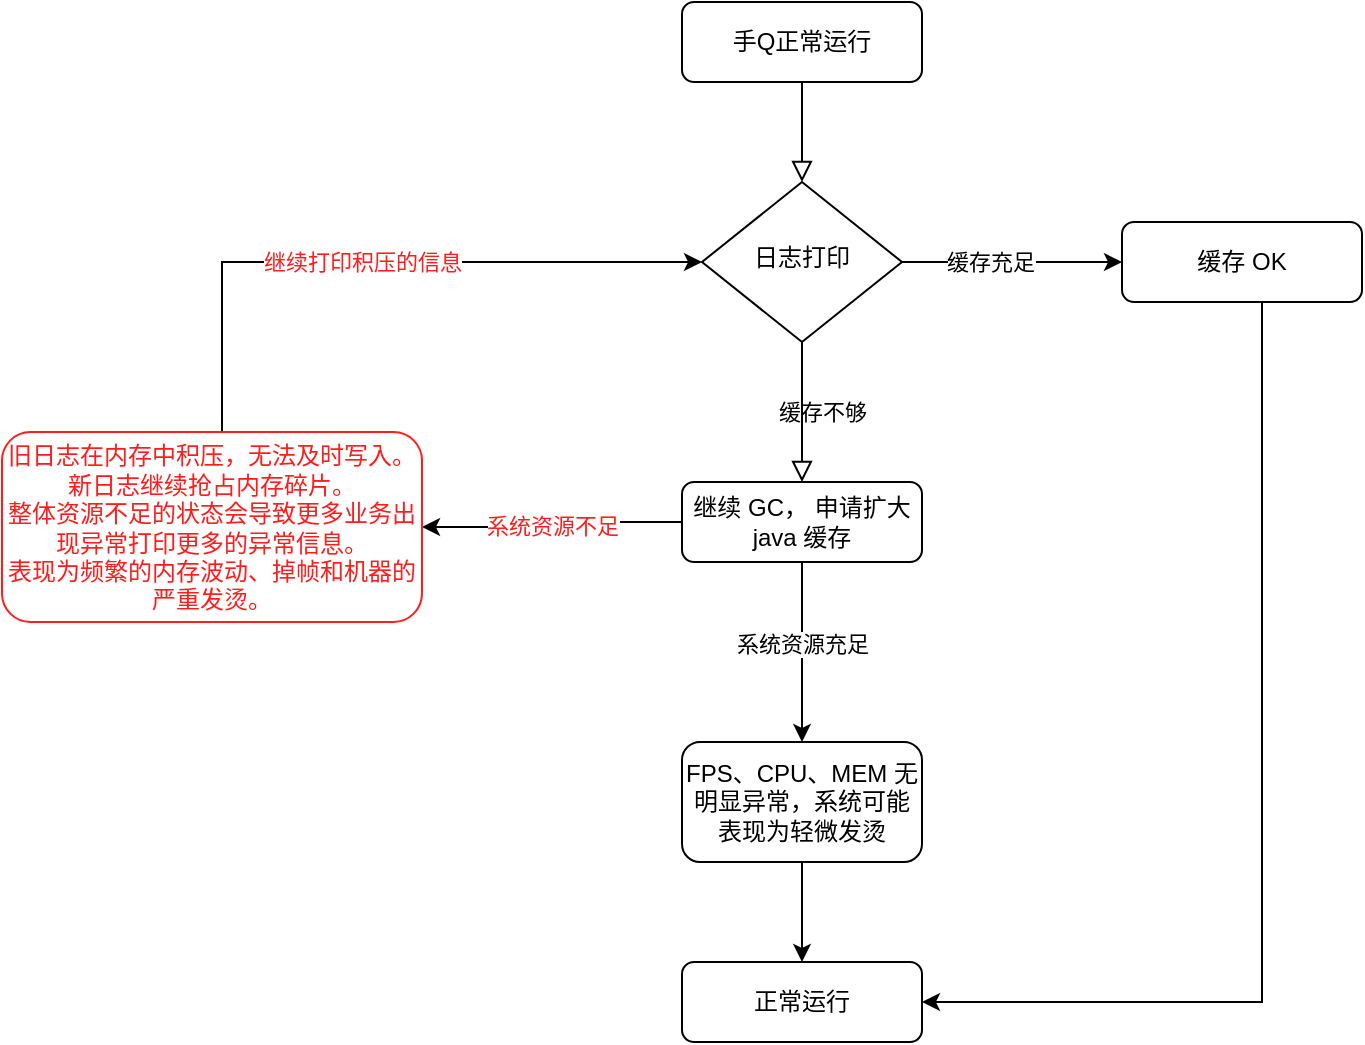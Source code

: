 <mxfile version="20.2.7" type="github">
  <diagram id="C5RBs43oDa-KdzZeNtuy" name="Page-1">
    <mxGraphModel dx="2066" dy="1068" grid="1" gridSize="10" guides="1" tooltips="1" connect="1" arrows="1" fold="1" page="1" pageScale="1" pageWidth="827" pageHeight="1169" math="0" shadow="0">
      <root>
        <mxCell id="WIyWlLk6GJQsqaUBKTNV-0" />
        <mxCell id="WIyWlLk6GJQsqaUBKTNV-1" parent="WIyWlLk6GJQsqaUBKTNV-0" />
        <mxCell id="WIyWlLk6GJQsqaUBKTNV-2" value="" style="rounded=0;html=1;jettySize=auto;orthogonalLoop=1;fontSize=11;endArrow=block;endFill=0;endSize=8;strokeWidth=1;shadow=0;labelBackgroundColor=none;edgeStyle=orthogonalEdgeStyle;" parent="WIyWlLk6GJQsqaUBKTNV-1" source="WIyWlLk6GJQsqaUBKTNV-3" target="WIyWlLk6GJQsqaUBKTNV-6" edge="1">
          <mxGeometry relative="1" as="geometry" />
        </mxCell>
        <mxCell id="WIyWlLk6GJQsqaUBKTNV-3" value="手Q正常运行" style="rounded=1;whiteSpace=wrap;html=1;fontSize=12;glass=0;strokeWidth=1;shadow=0;" parent="WIyWlLk6GJQsqaUBKTNV-1" vertex="1">
          <mxGeometry x="370" y="260" width="120" height="40" as="geometry" />
        </mxCell>
        <mxCell id="WIyWlLk6GJQsqaUBKTNV-5" value="缓存不够" style="edgeStyle=orthogonalEdgeStyle;rounded=0;html=1;jettySize=auto;orthogonalLoop=1;fontSize=11;endArrow=block;endFill=0;endSize=8;strokeWidth=1;shadow=0;labelBackgroundColor=none;" parent="WIyWlLk6GJQsqaUBKTNV-1" source="WIyWlLk6GJQsqaUBKTNV-6" target="WIyWlLk6GJQsqaUBKTNV-7" edge="1">
          <mxGeometry y="10" relative="1" as="geometry">
            <mxPoint as="offset" />
          </mxGeometry>
        </mxCell>
        <mxCell id="DZm4_pWN1K-GTSvaExMc-1" value="" style="edgeStyle=orthogonalEdgeStyle;rounded=0;orthogonalLoop=1;jettySize=auto;html=1;" edge="1" parent="WIyWlLk6GJQsqaUBKTNV-1" source="WIyWlLk6GJQsqaUBKTNV-6" target="DZm4_pWN1K-GTSvaExMc-0">
          <mxGeometry relative="1" as="geometry" />
        </mxCell>
        <mxCell id="DZm4_pWN1K-GTSvaExMc-15" value="缓存充足" style="edgeLabel;html=1;align=center;verticalAlign=middle;resizable=0;points=[];" vertex="1" connectable="0" parent="DZm4_pWN1K-GTSvaExMc-1">
          <mxGeometry x="-0.2" relative="1" as="geometry">
            <mxPoint as="offset" />
          </mxGeometry>
        </mxCell>
        <mxCell id="WIyWlLk6GJQsqaUBKTNV-6" value="日志打印" style="rhombus;whiteSpace=wrap;html=1;shadow=0;fontFamily=Helvetica;fontSize=12;align=center;strokeWidth=1;spacing=6;spacingTop=-4;" parent="WIyWlLk6GJQsqaUBKTNV-1" vertex="1">
          <mxGeometry x="380" y="350" width="100" height="80" as="geometry" />
        </mxCell>
        <mxCell id="DZm4_pWN1K-GTSvaExMc-12" value="" style="edgeStyle=orthogonalEdgeStyle;rounded=0;orthogonalLoop=1;jettySize=auto;html=1;" edge="1" parent="WIyWlLk6GJQsqaUBKTNV-1" source="WIyWlLk6GJQsqaUBKTNV-7" target="DZm4_pWN1K-GTSvaExMc-11">
          <mxGeometry relative="1" as="geometry" />
        </mxCell>
        <mxCell id="DZm4_pWN1K-GTSvaExMc-13" value="系统资源充足" style="edgeLabel;html=1;align=center;verticalAlign=middle;resizable=0;points=[];" vertex="1" connectable="0" parent="DZm4_pWN1K-GTSvaExMc-12">
          <mxGeometry x="-0.086" relative="1" as="geometry">
            <mxPoint as="offset" />
          </mxGeometry>
        </mxCell>
        <mxCell id="DZm4_pWN1K-GTSvaExMc-17" value="" style="edgeStyle=orthogonalEdgeStyle;rounded=0;orthogonalLoop=1;jettySize=auto;html=1;" edge="1" parent="WIyWlLk6GJQsqaUBKTNV-1" source="WIyWlLk6GJQsqaUBKTNV-7" target="DZm4_pWN1K-GTSvaExMc-16">
          <mxGeometry relative="1" as="geometry" />
        </mxCell>
        <mxCell id="DZm4_pWN1K-GTSvaExMc-18" value="系统资源不足" style="edgeLabel;html=1;align=center;verticalAlign=middle;resizable=0;points=[];fontColor=#FF1C1C;" vertex="1" connectable="0" parent="DZm4_pWN1K-GTSvaExMc-17">
          <mxGeometry relative="1" as="geometry">
            <mxPoint as="offset" />
          </mxGeometry>
        </mxCell>
        <mxCell id="WIyWlLk6GJQsqaUBKTNV-7" value="继续 GC， 申请扩大 java 缓存" style="rounded=1;whiteSpace=wrap;html=1;fontSize=12;glass=0;strokeWidth=1;shadow=0;" parent="WIyWlLk6GJQsqaUBKTNV-1" vertex="1">
          <mxGeometry x="370" y="500" width="120" height="40" as="geometry" />
        </mxCell>
        <mxCell id="WIyWlLk6GJQsqaUBKTNV-11" value="正常运行" style="rounded=1;whiteSpace=wrap;html=1;fontSize=12;glass=0;strokeWidth=1;shadow=0;" parent="WIyWlLk6GJQsqaUBKTNV-1" vertex="1">
          <mxGeometry x="370" y="740" width="120" height="40" as="geometry" />
        </mxCell>
        <mxCell id="DZm4_pWN1K-GTSvaExMc-5" style="edgeStyle=orthogonalEdgeStyle;rounded=0;orthogonalLoop=1;jettySize=auto;html=1;entryX=1;entryY=0.5;entryDx=0;entryDy=0;" edge="1" parent="WIyWlLk6GJQsqaUBKTNV-1" source="DZm4_pWN1K-GTSvaExMc-0" target="WIyWlLk6GJQsqaUBKTNV-11">
          <mxGeometry relative="1" as="geometry">
            <Array as="points">
              <mxPoint x="660" y="760" />
            </Array>
          </mxGeometry>
        </mxCell>
        <mxCell id="DZm4_pWN1K-GTSvaExMc-0" value="缓存 OK" style="rounded=1;whiteSpace=wrap;html=1;fontSize=12;glass=0;strokeWidth=1;shadow=0;" vertex="1" parent="WIyWlLk6GJQsqaUBKTNV-1">
          <mxGeometry x="590" y="370" width="120" height="40" as="geometry" />
        </mxCell>
        <mxCell id="DZm4_pWN1K-GTSvaExMc-14" style="edgeStyle=orthogonalEdgeStyle;rounded=0;orthogonalLoop=1;jettySize=auto;html=1;" edge="1" parent="WIyWlLk6GJQsqaUBKTNV-1" source="DZm4_pWN1K-GTSvaExMc-11" target="WIyWlLk6GJQsqaUBKTNV-11">
          <mxGeometry relative="1" as="geometry" />
        </mxCell>
        <mxCell id="DZm4_pWN1K-GTSvaExMc-11" value="FPS、CPU、MEM 无明显异常，系统可能表现为轻微发烫" style="whiteSpace=wrap;html=1;rounded=1;glass=0;strokeWidth=1;shadow=0;" vertex="1" parent="WIyWlLk6GJQsqaUBKTNV-1">
          <mxGeometry x="370" y="630" width="120" height="60" as="geometry" />
        </mxCell>
        <mxCell id="DZm4_pWN1K-GTSvaExMc-19" style="edgeStyle=orthogonalEdgeStyle;rounded=0;orthogonalLoop=1;jettySize=auto;html=1;entryX=0;entryY=0.5;entryDx=0;entryDy=0;" edge="1" parent="WIyWlLk6GJQsqaUBKTNV-1" source="DZm4_pWN1K-GTSvaExMc-16" target="WIyWlLk6GJQsqaUBKTNV-6">
          <mxGeometry relative="1" as="geometry">
            <Array as="points">
              <mxPoint x="140" y="390" />
            </Array>
          </mxGeometry>
        </mxCell>
        <mxCell id="DZm4_pWN1K-GTSvaExMc-20" value="继续打印积压的信息" style="edgeLabel;html=1;align=center;verticalAlign=middle;resizable=0;points=[];fontColor=#FF1C1C;" vertex="1" connectable="0" parent="DZm4_pWN1K-GTSvaExMc-19">
          <mxGeometry x="-0.225" y="-2" relative="1" as="geometry">
            <mxPoint x="29" y="-2" as="offset" />
          </mxGeometry>
        </mxCell>
        <mxCell id="DZm4_pWN1K-GTSvaExMc-16" value="&lt;font color=&quot;#ff1c1c&quot;&gt;旧日志在内存中积压，无法及时写入。&lt;br&gt;新日志继续抢占内存碎片。&lt;br&gt;整体资源不足的状态会导致更多业务出现异常打印更多的异常信息。&lt;br&gt;表现为频繁的内存波动、掉帧和机器的严重发烫。&lt;/font&gt;" style="whiteSpace=wrap;html=1;rounded=1;glass=0;strokeWidth=1;shadow=0;strokeColor=#FF1C1C;" vertex="1" parent="WIyWlLk6GJQsqaUBKTNV-1">
          <mxGeometry x="30" y="475" width="210" height="95" as="geometry" />
        </mxCell>
      </root>
    </mxGraphModel>
  </diagram>
</mxfile>
